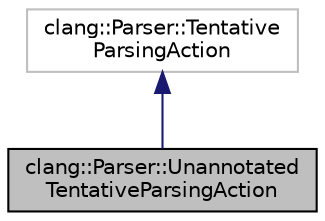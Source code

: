digraph "clang::Parser::UnannotatedTentativeParsingAction"
{
 // LATEX_PDF_SIZE
  bgcolor="transparent";
  edge [fontname="Helvetica",fontsize="10",labelfontname="Helvetica",labelfontsize="10"];
  node [fontname="Helvetica",fontsize="10",shape=record];
  Node1 [label="clang::Parser::Unannotated\lTentativeParsingAction",height=0.2,width=0.4,color="black", fillcolor="grey75", style="filled", fontcolor="black",tooltip="A tentative parsing action that can also revert token annotations."];
  Node2 -> Node1 [dir="back",color="midnightblue",fontsize="10",style="solid",fontname="Helvetica"];
  Node2 [label="clang::Parser::Tentative\lParsingAction",height=0.2,width=0.4,color="grey75",tooltip="TentativeParsingAction - An object that is used as a kind of \"tentative parsing transaction\"."];
}
